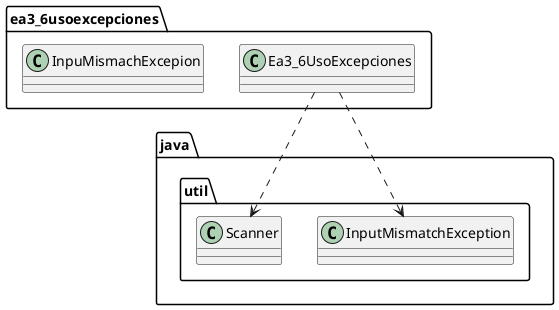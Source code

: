@startuml
class ea3_6usoexcepciones.Ea3_6UsoExcepciones
class ea3_6usoexcepciones.InpuMismachExcepion
class java.util.InputMismatchException
class java.util.Scanner
ea3_6usoexcepciones.Ea3_6UsoExcepciones ..> java.util.InputMismatchException
ea3_6usoexcepciones.Ea3_6UsoExcepciones ..> java.util.Scanner
@enduml